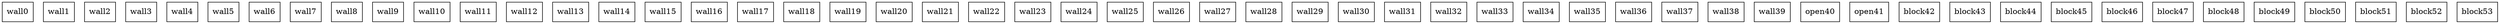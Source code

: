graph room {
 node [shape="box"]; wall0 [pos="1,1!"]; wall1 [pos="2,1!"]; wall2 [pos="3,1!"]; wall3 [pos="4,1!"]; wall4 [pos="5,1!"]; wall5 [pos="6,1!"]; wall6 [pos="7,1!"]; wall7 [pos="8,1!"]; wall8 [pos="9,1!"]; wall9 [pos="10,1!"]; wall10 [pos="11,1!"]; wall11 [pos="12,1!"]; wall12 [pos="13,1!"]; wall13 [pos="14,1!"]; wall14 [pos="1,2!"]; wall15 [pos="14,2!"]; wall16 [pos="1,3!"]; wall17 [pos="14,3!"]; wall18 [pos="1,4!"]; wall19 [pos="14,4!"]; wall20 [pos="1,6!"]; wall21 [pos="14,6!"]; wall22 [pos="1,7!"]; wall23 [pos="14,7!"]; wall24 [pos="1,8!"]; wall25 [pos="14,8!"]; wall26 [pos="1,9!"]; wall27 [pos="2,9!"]; wall28 [pos="3,9!"]; wall29 [pos="4,9!"]; wall30 [pos="5,9!"]; wall31 [pos="6,9!"]; wall32 [pos="7,9!"]; wall33 [pos="8,9!"]; wall34 [pos="9,9!"]; wall35 [pos="10,9!"]; wall36 [pos="11,9!"]; wall37 [pos="12,9!"]; wall38 [pos="13,9!"]; wall39 [pos="14,9!"]; open40 [pos="1,5!"]; open41 [pos="14,5!"]; block42 [pos="10,3!"]; block43 [pos="11,3!"]; block44 [pos="10,4!"]; block45 [pos="11,4!"]; block46 [pos="10,5!"]; block47 [pos="11,5!"]; block48 [pos="6,6!"]; block49 [pos="7,6!"]; block50 [pos="6,7!"]; block51 [pos="7,7!"]; block52 [pos="6,8!"]; block53 [pos="7,8!"]; }